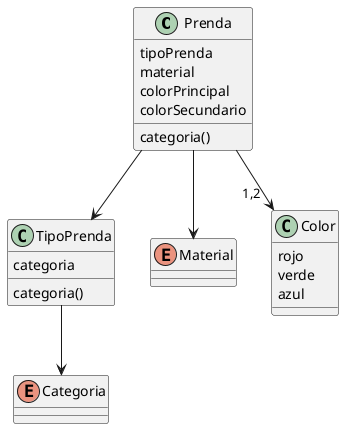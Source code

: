 @startuml

class Prenda {
    tipoPrenda
    material
    colorPrincipal
    colorSecundario

    categoria()
}

class TipoPrenda {
    categoria

    categoria()
}

enum Categoria {
    
}

enum Material {

}

class Color {
    rojo
    verde
    azul
}

Prenda --> TipoPrenda
Prenda --> Material
Prenda --> "  1,2  " Color
TipoPrenda --> Categoria

@enduml